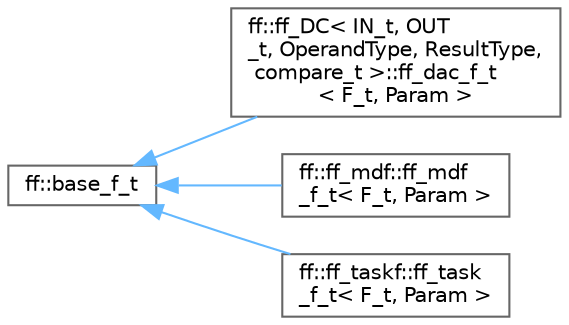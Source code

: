 digraph "类继承关系图"
{
 // LATEX_PDF_SIZE
  bgcolor="transparent";
  edge [fontname=Helvetica,fontsize=10,labelfontname=Helvetica,labelfontsize=10];
  node [fontname=Helvetica,fontsize=10,shape=box,height=0.2,width=0.4];
  rankdir="LR";
  Node0 [id="Node000000",label="ff::base_f_t",height=0.2,width=0.4,color="grey40", fillcolor="white", style="filled",URL="$structff_1_1base__f__t.html",tooltip="base class for a generic function call"];
  Node0 -> Node1 [id="edge4907_Node000000_Node000001",dir="back",color="steelblue1",style="solid",tooltip=" "];
  Node1 [id="Node000001",label="ff::ff_DC\< IN_t, OUT\l_t, OperandType, ResultType,\l compare_t \>::ff_dac_f_t\l\< F_t, Param \>",height=0.2,width=0.4,color="grey40", fillcolor="white", style="filled",URL="$structff_1_1ff___d_c_1_1ff__dac__f__t.html",tooltip=" "];
  Node0 -> Node2 [id="edge4908_Node000000_Node000002",dir="back",color="steelblue1",style="solid",tooltip=" "];
  Node2 [id="Node000002",label="ff::ff_mdf::ff_mdf\l_f_t\< F_t, Param \>",height=0.2,width=0.4,color="grey40", fillcolor="white", style="filled",URL="$structff_1_1ff__mdf_1_1ff__mdf__f__t.html",tooltip="task function"];
  Node0 -> Node3 [id="edge4909_Node000000_Node000003",dir="back",color="steelblue1",style="solid",tooltip=" "];
  Node3 [id="Node000003",label="ff::ff_taskf::ff_task\l_f_t\< F_t, Param \>",height=0.2,width=0.4,color="grey40", fillcolor="white", style="filled",URL="$structff_1_1ff__taskf_1_1ff__task__f__t.html",tooltip="task function"];
}
